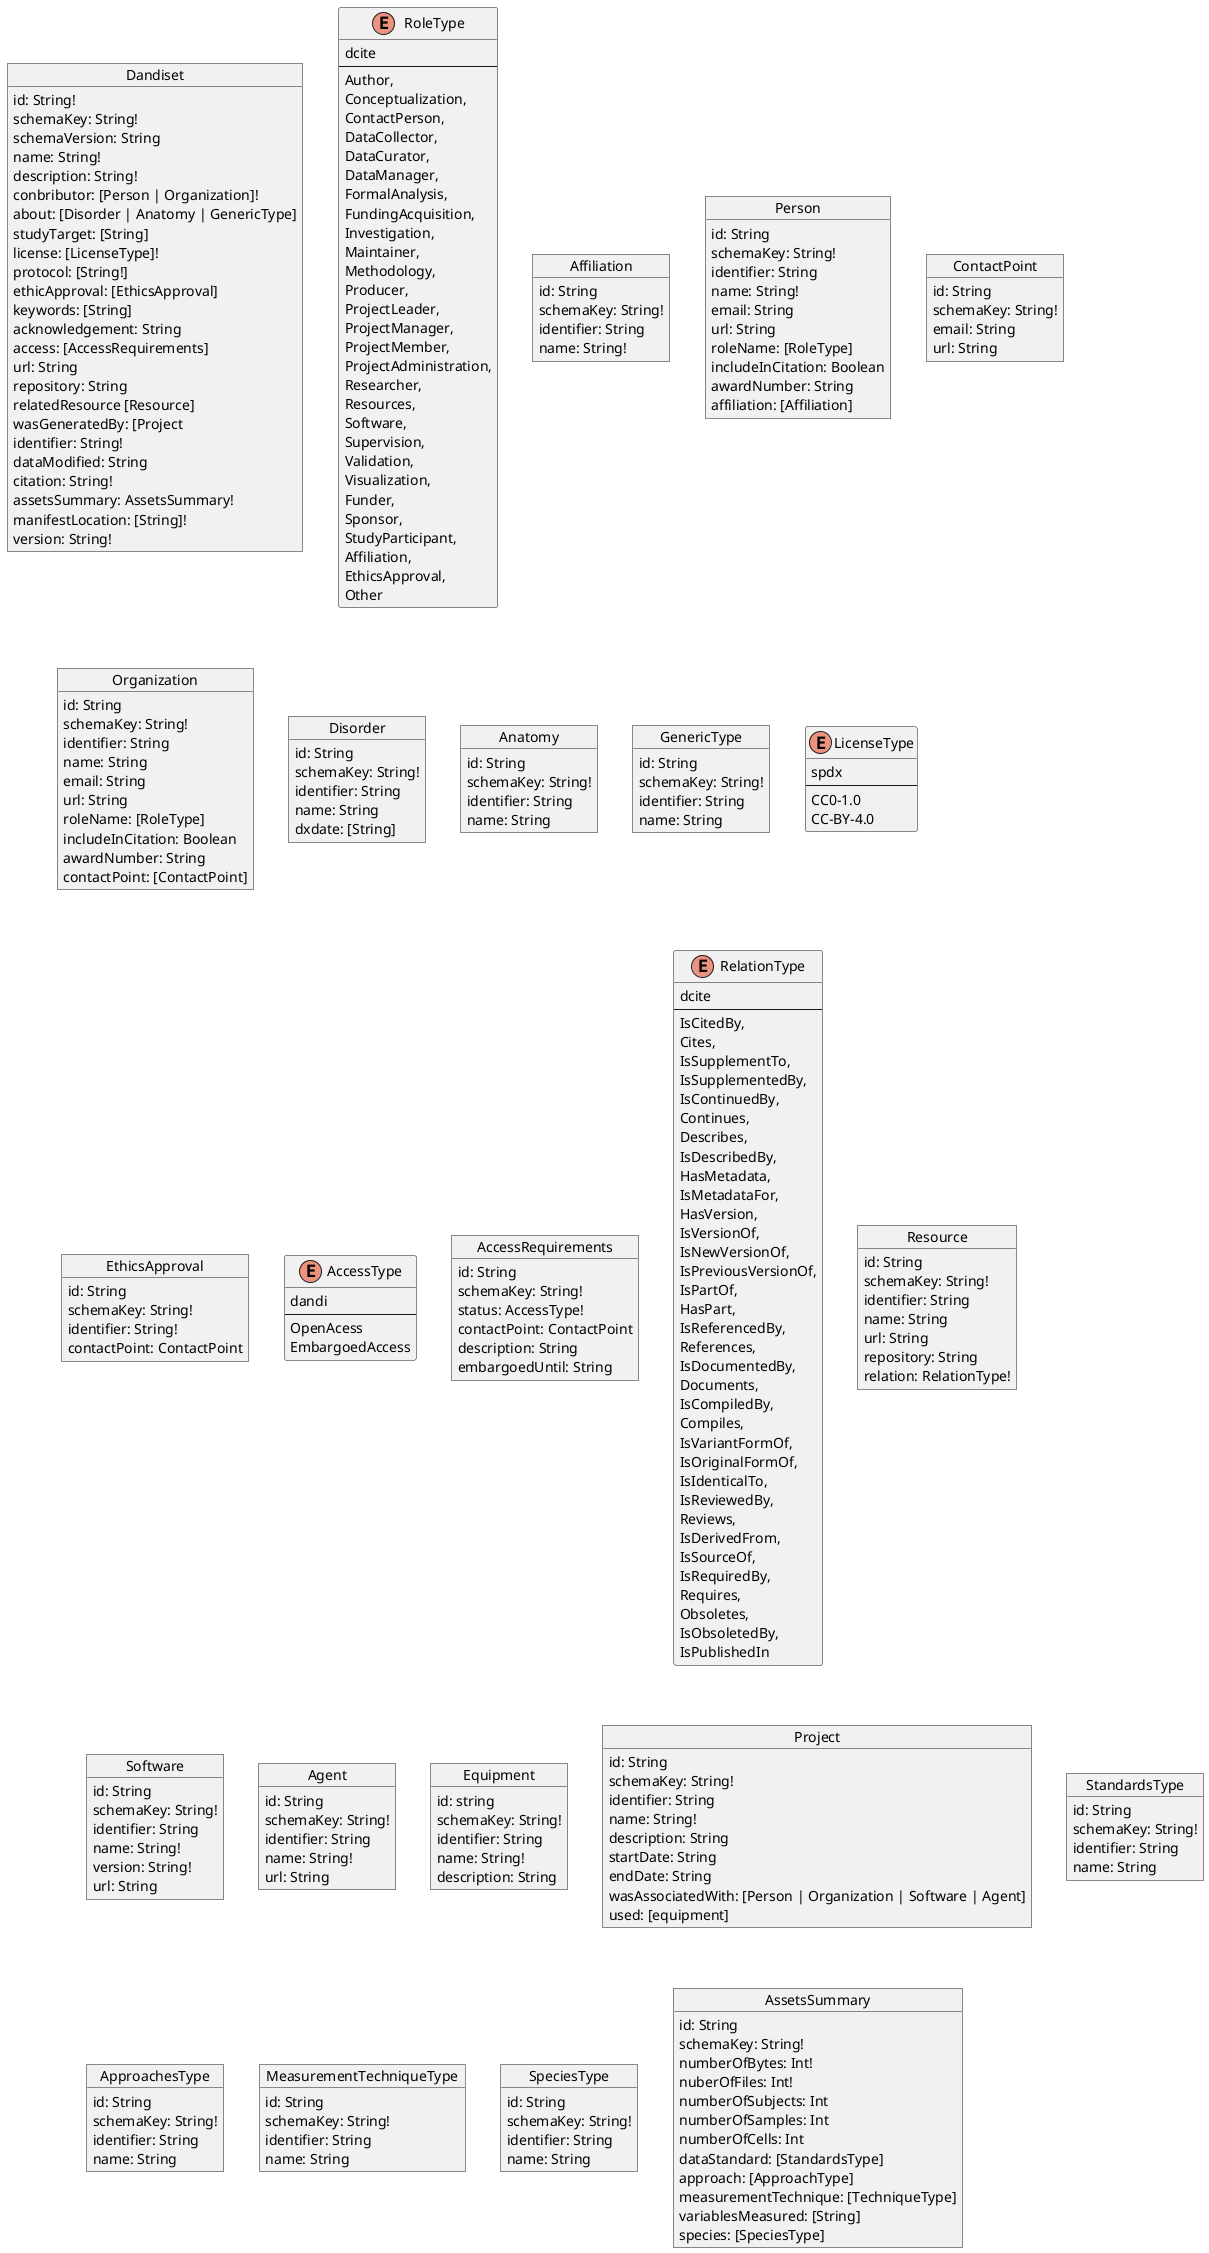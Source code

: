 @startuml

hide empty members

object Dandiset {
    id: String!
    schemaKey: String!
    schemaVersion: String
    name: String!
    description: String!
    conbributor: [Person | Organization]!
    about: [Disorder | Anatomy | GenericType]
    studyTarget: [String]
    license: [LicenseType]!
    protocol: [String!]
    ethicApproval: [EthicsApproval]
    keywords: [String]
    acknowledgement: String
    access: [AccessRequirements]
    url: String
    repository: String
    relatedResource [Resource]
    wasGeneratedBy: [Project
    identifier: String!
    dataModified: String
    citation: String!
    assetsSummary: AssetsSummary!
    manifestLocation: [String]!
    version: String!
}

enum RoleType {
    dcite
    --
    Author,
    Conceptualization,
    ContactPerson,
    DataCollector,
    DataCurator,
    DataManager,
    FormalAnalysis,
    FundingAcquisition,
    Investigation,
    Maintainer,
    Methodology,
    Producer,
    ProjectLeader,
    ProjectManager,
    ProjectMember,
    ProjectAdministration,
    Researcher,
    Resources,
    Software,
    Supervision,
    Validation,
    Visualization,
    Funder,
    Sponsor,
    StudyParticipant,
    Affiliation,
    EthicsApproval,
    Other
}

object Affiliation {
    id: String
    schemaKey: String!
    identifier: String
    name: String!
}

object Person {
    id: String
    schemaKey: String!
    identifier: String
    name: String!
    email: String
    url: String
    roleName: [RoleType]
    includeInCitation: Boolean
    awardNumber: String
    affiliation: [Affiliation]
}

object ContactPoint {
    id: String
    schemaKey: String!
    email: String
    url: String
}

object Organization {
    id: String
    schemaKey: String!
    identifier: String
    name: String
    email: String
    url: String
    roleName: [RoleType]
    includeInCitation: Boolean
    awardNumber: String
    contactPoint: [ContactPoint]
}

object Disorder {
    id: String
    schemaKey: String!
    identifier: String
    name: String
    dxdate: [String]
}

object Anatomy {
    id: String
    schemaKey: String!
    identifier: String
    name: String
}

object GenericType {
    id: String
    schemaKey: String!
    identifier: String
    name: String
}

enum LicenseType {
    spdx
    --
    CC0-1.0
    CC-BY-4.0
}

object EthicsApproval {
    id: String
    schemaKey: String!
    identifier: String!
    contactPoint: ContactPoint
}

enum AccessType {
    dandi
    --
    OpenAcess
    EmbargoedAccess
}

object AccessRequirements {
    id: String
    schemaKey: String!
    status: AccessType!
    contactPoint: ContactPoint
    description: String
    embargoedUntil: String
}

enum RelationType {
    dcite
    --
    IsCitedBy,
    Cites,
    IsSupplementTo,
    IsSupplementedBy,
    IsContinuedBy,
    Continues,
    Describes,
    IsDescribedBy,
    HasMetadata,
    IsMetadataFor,
    HasVersion,
    IsVersionOf,
    IsNewVersionOf,
    IsPreviousVersionOf,
    IsPartOf,
    HasPart,
    IsReferencedBy,
    References,
    IsDocumentedBy,
    Documents,
    IsCompiledBy,
    Compiles,
    IsVariantFormOf,
    IsOriginalFormOf,
    IsIdenticalTo,
    IsReviewedBy,
    Reviews,
    IsDerivedFrom,
    IsSourceOf,
    IsRequiredBy,
    Requires,
    Obsoletes,
    IsObsoletedBy,
    IsPublishedIn
}

object Resource {
    id: String
    schemaKey: String!
    identifier: String
    name: String
    url: String
    repository: String
    relation: RelationType!
}

object Software {
    id: String
    schemaKey: String!
    identifier: String
    name: String!
    version: String!
    url: String
}

object Agent {
    id: String
    schemaKey: String!
    identifier: String
    name: String!
    url: String
}

object Equipment {
    id: string
    schemaKey: String!
    identifier: String
    name: String!
    description: String
}

object Project {
    id: String
    schemaKey: String!
    identifier: String
    name: String!
    description: String
    startDate: String
    endDate: String
    wasAssociatedWith: [Person | Organization | Software | Agent]
    used: [equipment]
}

object StandardsType {
    id: String
    schemaKey: String!
    identifier: String
    name: String
}

object ApproachesType {
    id: String
    schemaKey: String!
    identifier: String
    name: String
}

object MeasurementTechniqueType {
    id: String
    schemaKey: String!
    identifier: String
    name: String
}

object SpeciesType {
    id: String
    schemaKey: String!
    identifier: String
    name: String
}

object AssetsSummary {
    id: String
    schemaKey: String!
    numberOfBytes: Int!
    nuberOfFiles: Int!
    numberOfSubjects: Int
    numberOfSamples: Int
    numberOfCells: Int
    dataStandard: [StandardsType]
    approach: [ApproachType]
    measurementTechnique: [TechniqueType]
    variablesMeasured: [String]
    species: [SpeciesType]
}

@enduml
